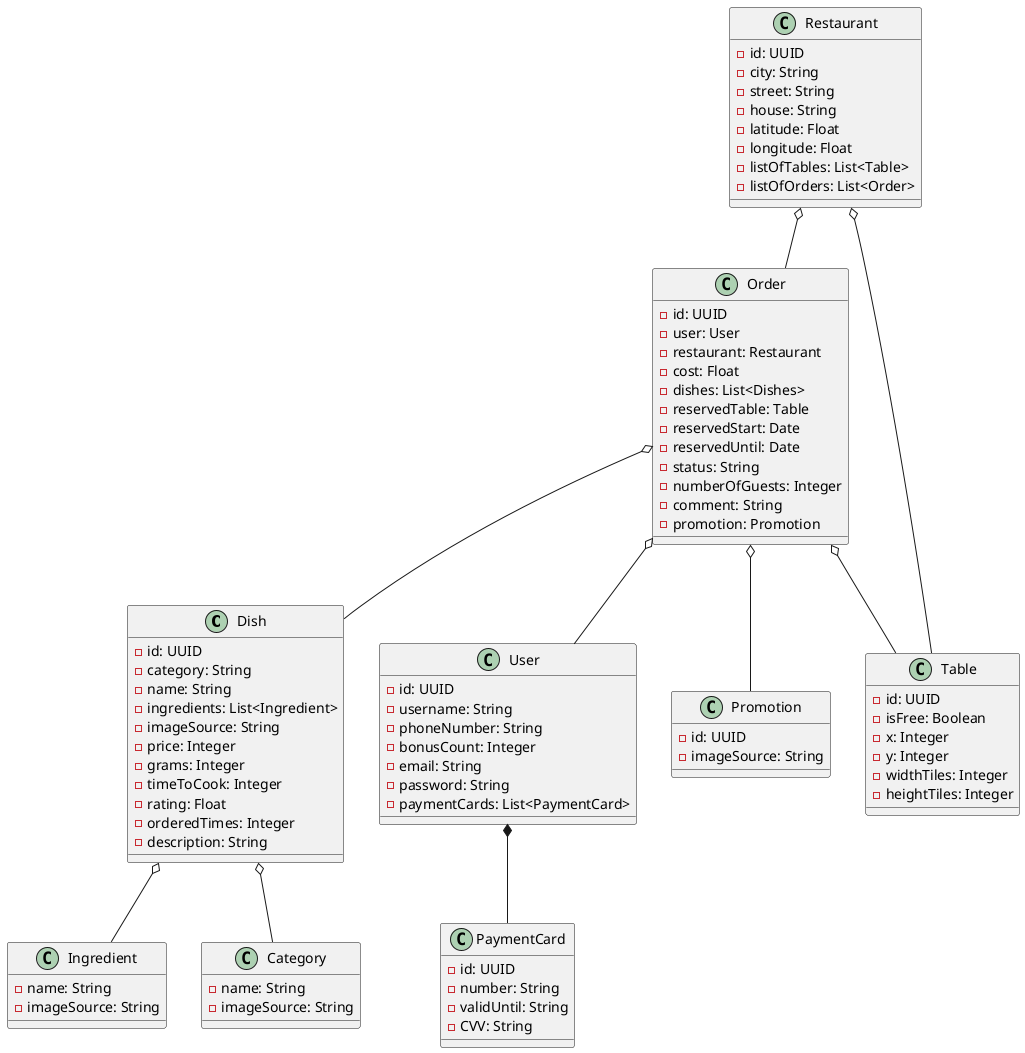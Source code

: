 @startuml
class Dish {
  - id: UUID
  - category: String
  - name: String
  - ingredients: List<Ingredient>
  - imageSource: String
  - price: Integer
  - grams: Integer
  - timeToCook: Integer
  - rating: Float
  - orderedTimes: Integer
  - description: String
}

class Ingredient {
  - name: String
  - imageSource: String
}

class PaymentCard {
  - id: UUID
  - number: String
  - validUntil: String
  - CVV: String
}

class User {
  - id: UUID
  - username: String
  - phoneNumber: String
  - bonusCount: Integer
  - email: String
  - password: String
  - paymentCards: List<PaymentCard>
}

class Restaurant {
  - id: UUID
  - city: String
  - street: String
  - house: String
  - latitude: Float
  - longitude: Float
  - listOfTables: List<Table>
  - listOfOrders: List<Order>
}

class Promotion {
  - id: UUID
  - imageSource: String
}

class Order {
  - id: UUID
  - user: User
  - restaurant: Restaurant
  - cost: Float
  - dishes: List<Dishes>
  - reservedTable: Table
  - reservedStart: Date
  - reservedUntil: Date
  - status: String
  - numberOfGuests: Integer
  - comment: String
  - promotion: Promotion
}

class Category {
  - name: String
  - imageSource: String
}

class Table {
  - id: UUID
  - isFree: Boolean
  - x: Integer
  - y: Integer
  - widthTiles: Integer
  - heightTiles: Integer
}

Dish o-- Category
Dish o-- Ingredient
Order o-- User
Order o-- Dish
User *-- PaymentCard
Order o-- Table
Restaurant o-- Order
Restaurant o-- Table
Order o-- Promotion

@enduml

